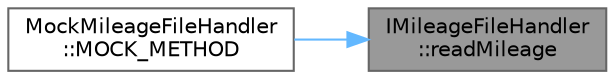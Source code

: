 digraph "IMileageFileHandler::readMileage"
{
 // LATEX_PDF_SIZE
  bgcolor="transparent";
  edge [fontname=Helvetica,fontsize=10,labelfontname=Helvetica,labelfontsize=10];
  node [fontname=Helvetica,fontsize=10,shape=box,height=0.2,width=0.4];
  rankdir="RL";
  Node1 [id="Node000001",label="IMileageFileHandler\l::readMileage",height=0.2,width=0.4,color="gray40", fillcolor="grey60", style="filled", fontcolor="black",tooltip=" "];
  Node1 -> Node2 [id="edge1_Node000001_Node000002",dir="back",color="steelblue1",style="solid",tooltip=" "];
  Node2 [id="Node000002",label="MockMileageFileHandler\l::MOCK_METHOD",height=0.2,width=0.4,color="grey40", fillcolor="white", style="filled",URL="$classMockMileageFileHandler.html#a70786181969e2cc05fecb17823713cf1",tooltip="Mocked method to read the mileage from the file."];
}
